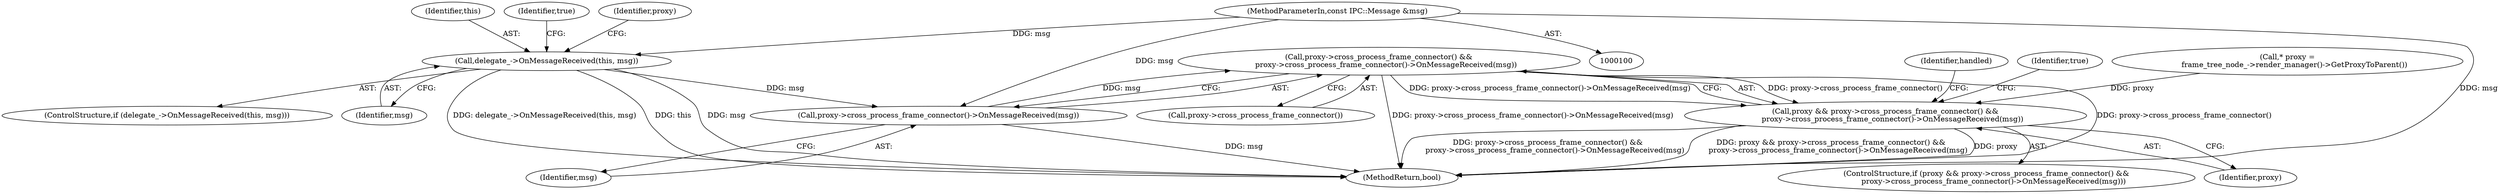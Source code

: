 digraph "0_Chrome_f03ea5a5c2ff26e239dfd23e263b15da2d9cee93_0@API" {
"1000130" [label="(Call,proxy->cross_process_frame_connector() &&\n      proxy->cross_process_frame_connector()->OnMessageReceived(msg))"];
"1000132" [label="(Call,proxy->cross_process_frame_connector()->OnMessageReceived(msg))"];
"1000118" [label="(Call,delegate_->OnMessageReceived(this, msg))"];
"1000101" [label="(MethodParameterIn,const IPC::Message &msg)"];
"1000128" [label="(Call,proxy && proxy->cross_process_frame_connector() &&\n      proxy->cross_process_frame_connector()->OnMessageReceived(msg))"];
"1000133" [label="(Identifier,msg)"];
"1000127" [label="(ControlStructure,if (proxy && proxy->cross_process_frame_connector() &&\n      proxy->cross_process_frame_connector()->OnMessageReceived(msg)))"];
"1000129" [label="(Identifier,proxy)"];
"1000135" [label="(Identifier,true)"];
"1000101" [label="(MethodParameterIn,const IPC::Message &msg)"];
"1000130" [label="(Call,proxy->cross_process_frame_connector() &&\n      proxy->cross_process_frame_connector()->OnMessageReceived(msg))"];
"1000117" [label="(ControlStructure,if (delegate_->OnMessageReceived(this, msg)))"];
"1000128" [label="(Call,proxy && proxy->cross_process_frame_connector() &&\n      proxy->cross_process_frame_connector()->OnMessageReceived(msg))"];
"1000119" [label="(Identifier,this)"];
"1000122" [label="(Identifier,true)"];
"1000125" [label="(Identifier,proxy)"];
"1000124" [label="(Call,* proxy =\n      frame_tree_node_->render_manager()->GetProxyToParent())"];
"1000132" [label="(Call,proxy->cross_process_frame_connector()->OnMessageReceived(msg))"];
"1000118" [label="(Call,delegate_->OnMessageReceived(this, msg))"];
"1000120" [label="(Identifier,msg)"];
"1000131" [label="(Call,proxy->cross_process_frame_connector())"];
"1000137" [label="(Identifier,handled)"];
"1000144" [label="(MethodReturn,bool)"];
"1000130" -> "1000128"  [label="AST: "];
"1000130" -> "1000131"  [label="CFG: "];
"1000130" -> "1000132"  [label="CFG: "];
"1000131" -> "1000130"  [label="AST: "];
"1000132" -> "1000130"  [label="AST: "];
"1000128" -> "1000130"  [label="CFG: "];
"1000130" -> "1000144"  [label="DDG: proxy->cross_process_frame_connector()->OnMessageReceived(msg)"];
"1000130" -> "1000144"  [label="DDG: proxy->cross_process_frame_connector()"];
"1000130" -> "1000128"  [label="DDG: proxy->cross_process_frame_connector()"];
"1000130" -> "1000128"  [label="DDG: proxy->cross_process_frame_connector()->OnMessageReceived(msg)"];
"1000132" -> "1000130"  [label="DDG: msg"];
"1000132" -> "1000133"  [label="CFG: "];
"1000133" -> "1000132"  [label="AST: "];
"1000132" -> "1000144"  [label="DDG: msg"];
"1000118" -> "1000132"  [label="DDG: msg"];
"1000101" -> "1000132"  [label="DDG: msg"];
"1000118" -> "1000117"  [label="AST: "];
"1000118" -> "1000120"  [label="CFG: "];
"1000119" -> "1000118"  [label="AST: "];
"1000120" -> "1000118"  [label="AST: "];
"1000122" -> "1000118"  [label="CFG: "];
"1000125" -> "1000118"  [label="CFG: "];
"1000118" -> "1000144"  [label="DDG: delegate_->OnMessageReceived(this, msg)"];
"1000118" -> "1000144"  [label="DDG: this"];
"1000118" -> "1000144"  [label="DDG: msg"];
"1000101" -> "1000118"  [label="DDG: msg"];
"1000101" -> "1000100"  [label="AST: "];
"1000101" -> "1000144"  [label="DDG: msg"];
"1000128" -> "1000127"  [label="AST: "];
"1000128" -> "1000129"  [label="CFG: "];
"1000129" -> "1000128"  [label="AST: "];
"1000135" -> "1000128"  [label="CFG: "];
"1000137" -> "1000128"  [label="CFG: "];
"1000128" -> "1000144"  [label="DDG: proxy"];
"1000128" -> "1000144"  [label="DDG: proxy->cross_process_frame_connector() &&\n      proxy->cross_process_frame_connector()->OnMessageReceived(msg)"];
"1000128" -> "1000144"  [label="DDG: proxy && proxy->cross_process_frame_connector() &&\n      proxy->cross_process_frame_connector()->OnMessageReceived(msg)"];
"1000124" -> "1000128"  [label="DDG: proxy"];
}
